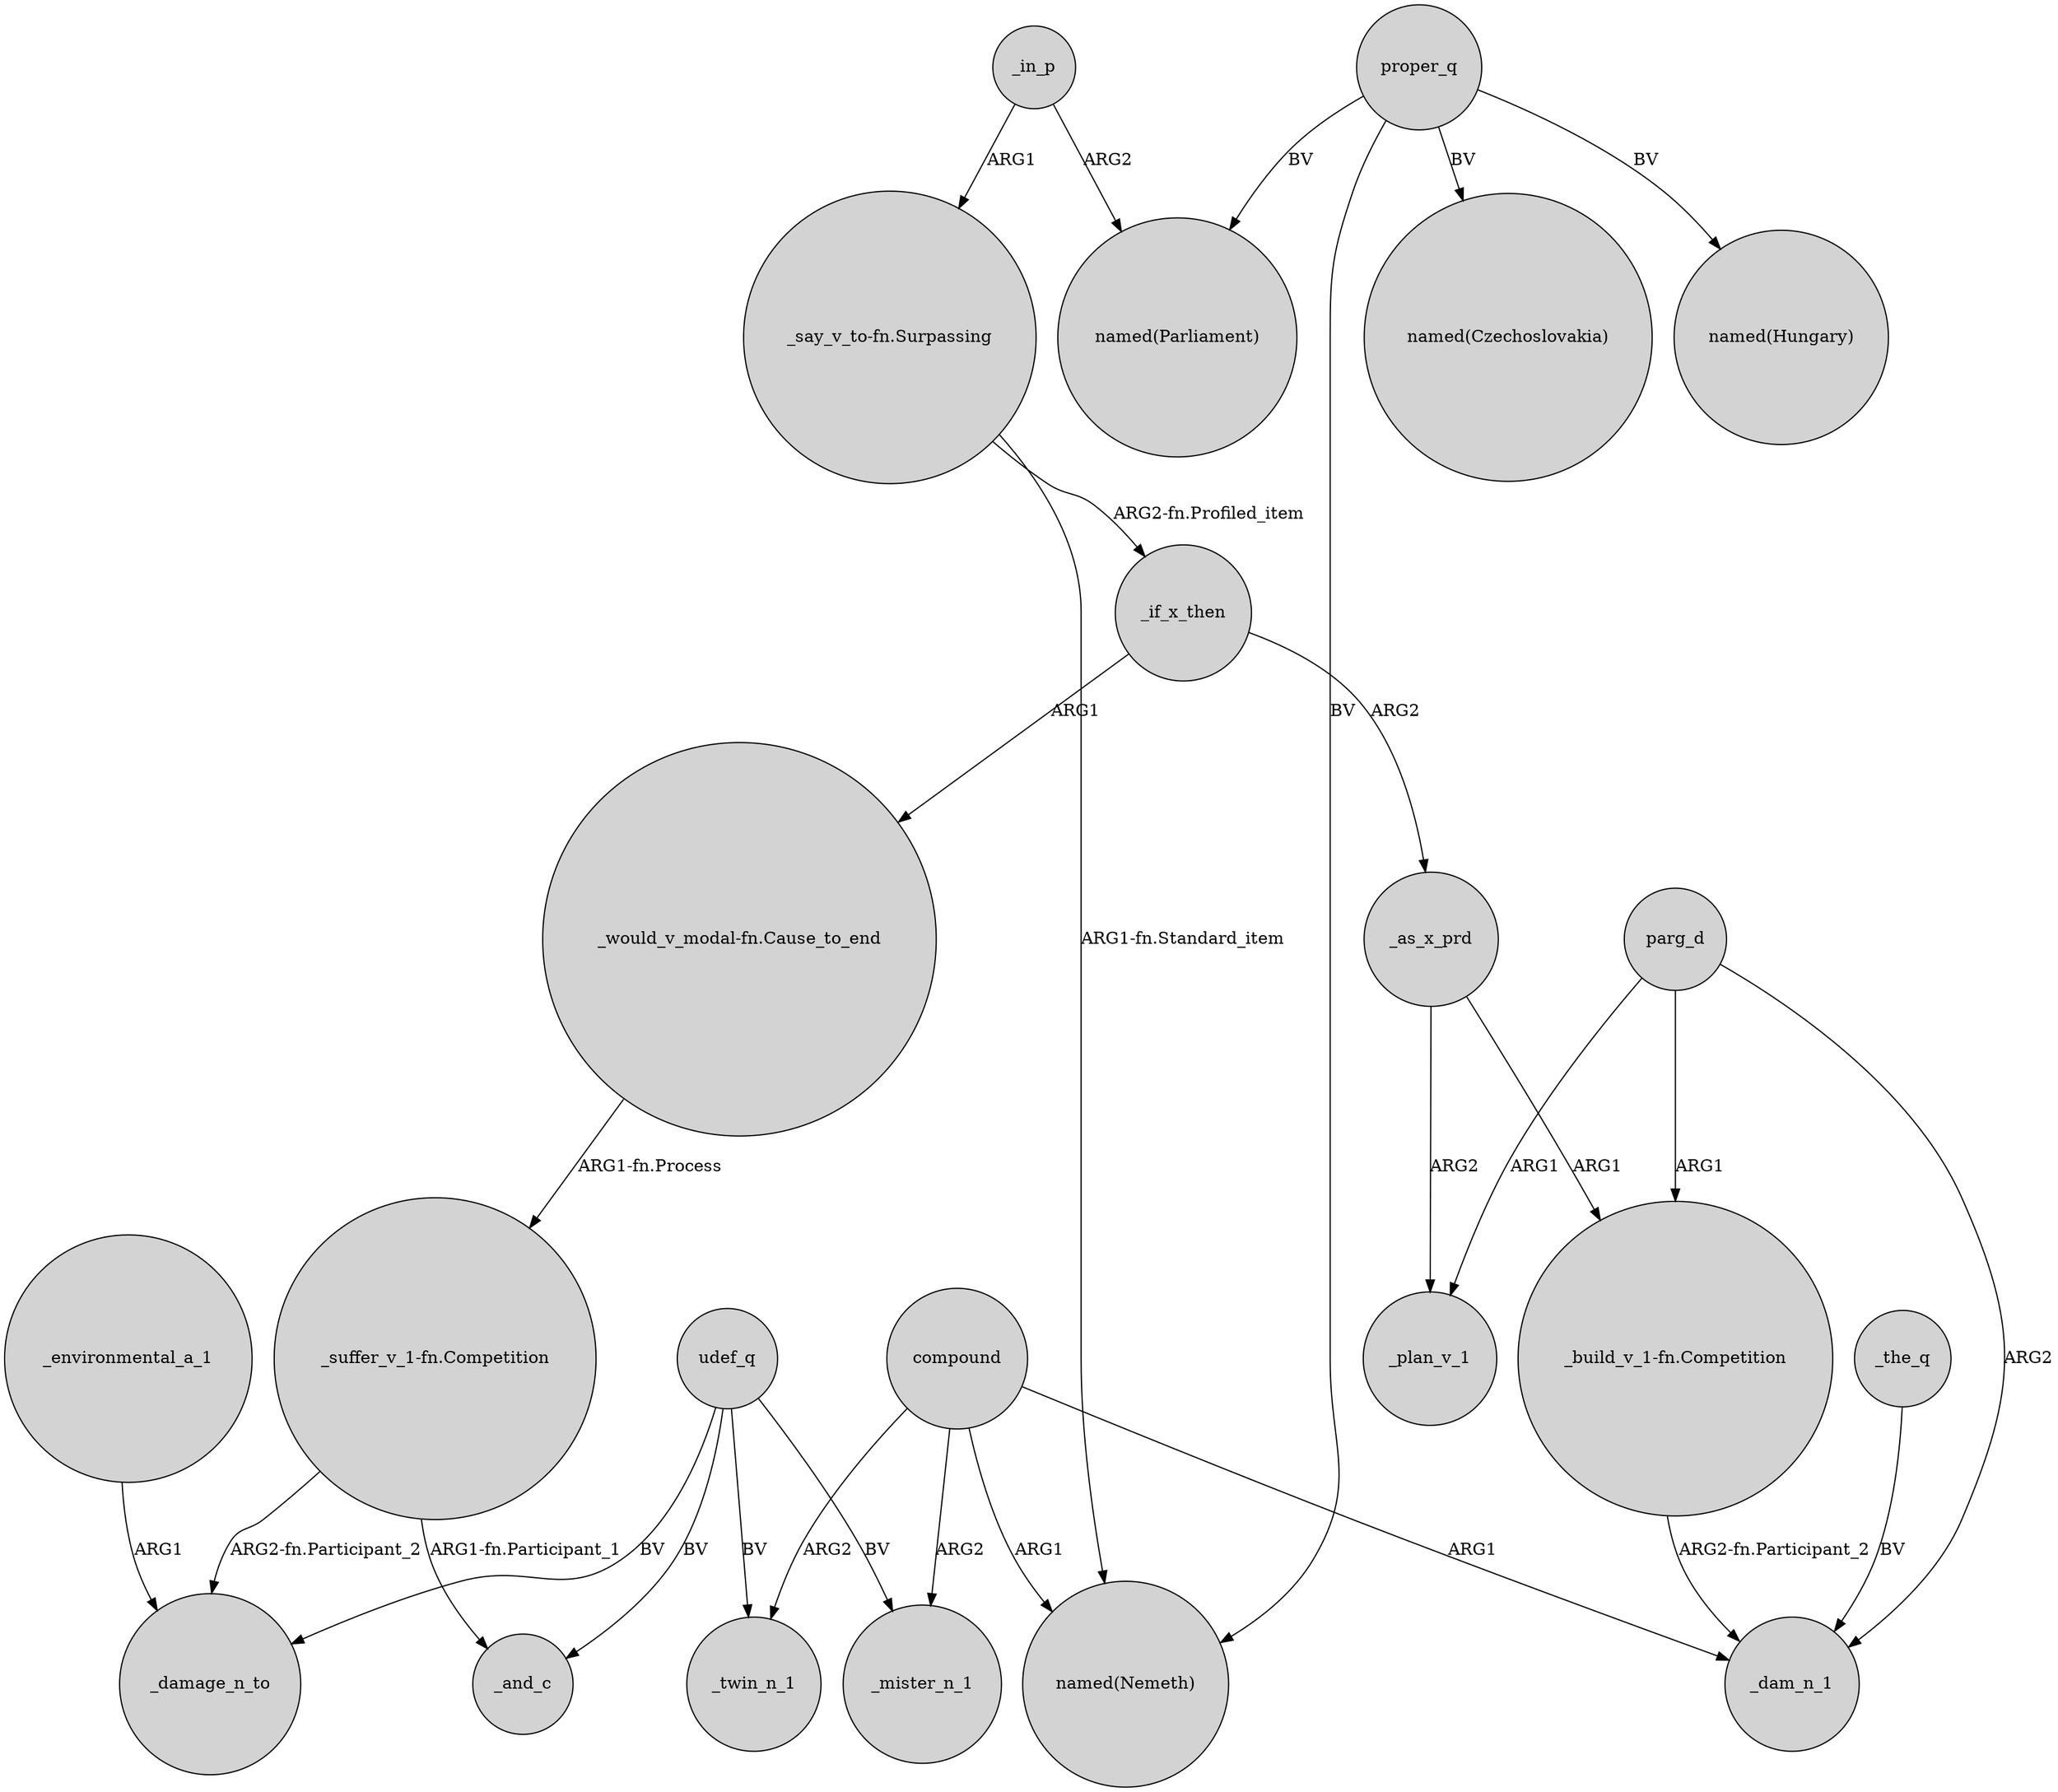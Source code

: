 digraph {
	node [shape=circle style=filled]
	"_suffer_v_1-fn.Competition" -> _and_c [label="ARG1-fn.Participant_1"]
	udef_q -> _twin_n_1 [label=BV]
	_as_x_prd -> "_build_v_1-fn.Competition" [label=ARG1]
	_the_q -> _dam_n_1 [label=BV]
	compound -> "named(Nemeth)" [label=ARG1]
	"_say_v_to-fn.Surpassing" -> "named(Nemeth)" [label="ARG1-fn.Standard_item"]
	"_would_v_modal-fn.Cause_to_end" -> "_suffer_v_1-fn.Competition" [label="ARG1-fn.Process"]
	_in_p -> "_say_v_to-fn.Surpassing" [label=ARG1]
	"_build_v_1-fn.Competition" -> _dam_n_1 [label="ARG2-fn.Participant_2"]
	udef_q -> _and_c [label=BV]
	udef_q -> _mister_n_1 [label=BV]
	proper_q -> "named(Parliament)" [label=BV]
	parg_d -> _plan_v_1 [label=ARG1]
	"_say_v_to-fn.Surpassing" -> _if_x_then [label="ARG2-fn.Profiled_item"]
	"_suffer_v_1-fn.Competition" -> _damage_n_to [label="ARG2-fn.Participant_2"]
	_in_p -> "named(Parliament)" [label=ARG2]
	parg_d -> _dam_n_1 [label=ARG2]
	proper_q -> "named(Czechoslovakia)" [label=BV]
	_if_x_then -> "_would_v_modal-fn.Cause_to_end" [label=ARG1]
	_if_x_then -> _as_x_prd [label=ARG2]
	udef_q -> _damage_n_to [label=BV]
	compound -> _mister_n_1 [label=ARG2]
	_environmental_a_1 -> _damage_n_to [label=ARG1]
	parg_d -> "_build_v_1-fn.Competition" [label=ARG1]
	compound -> _dam_n_1 [label=ARG1]
	proper_q -> "named(Nemeth)" [label=BV]
	proper_q -> "named(Hungary)" [label=BV]
	compound -> _twin_n_1 [label=ARG2]
	_as_x_prd -> _plan_v_1 [label=ARG2]
}
